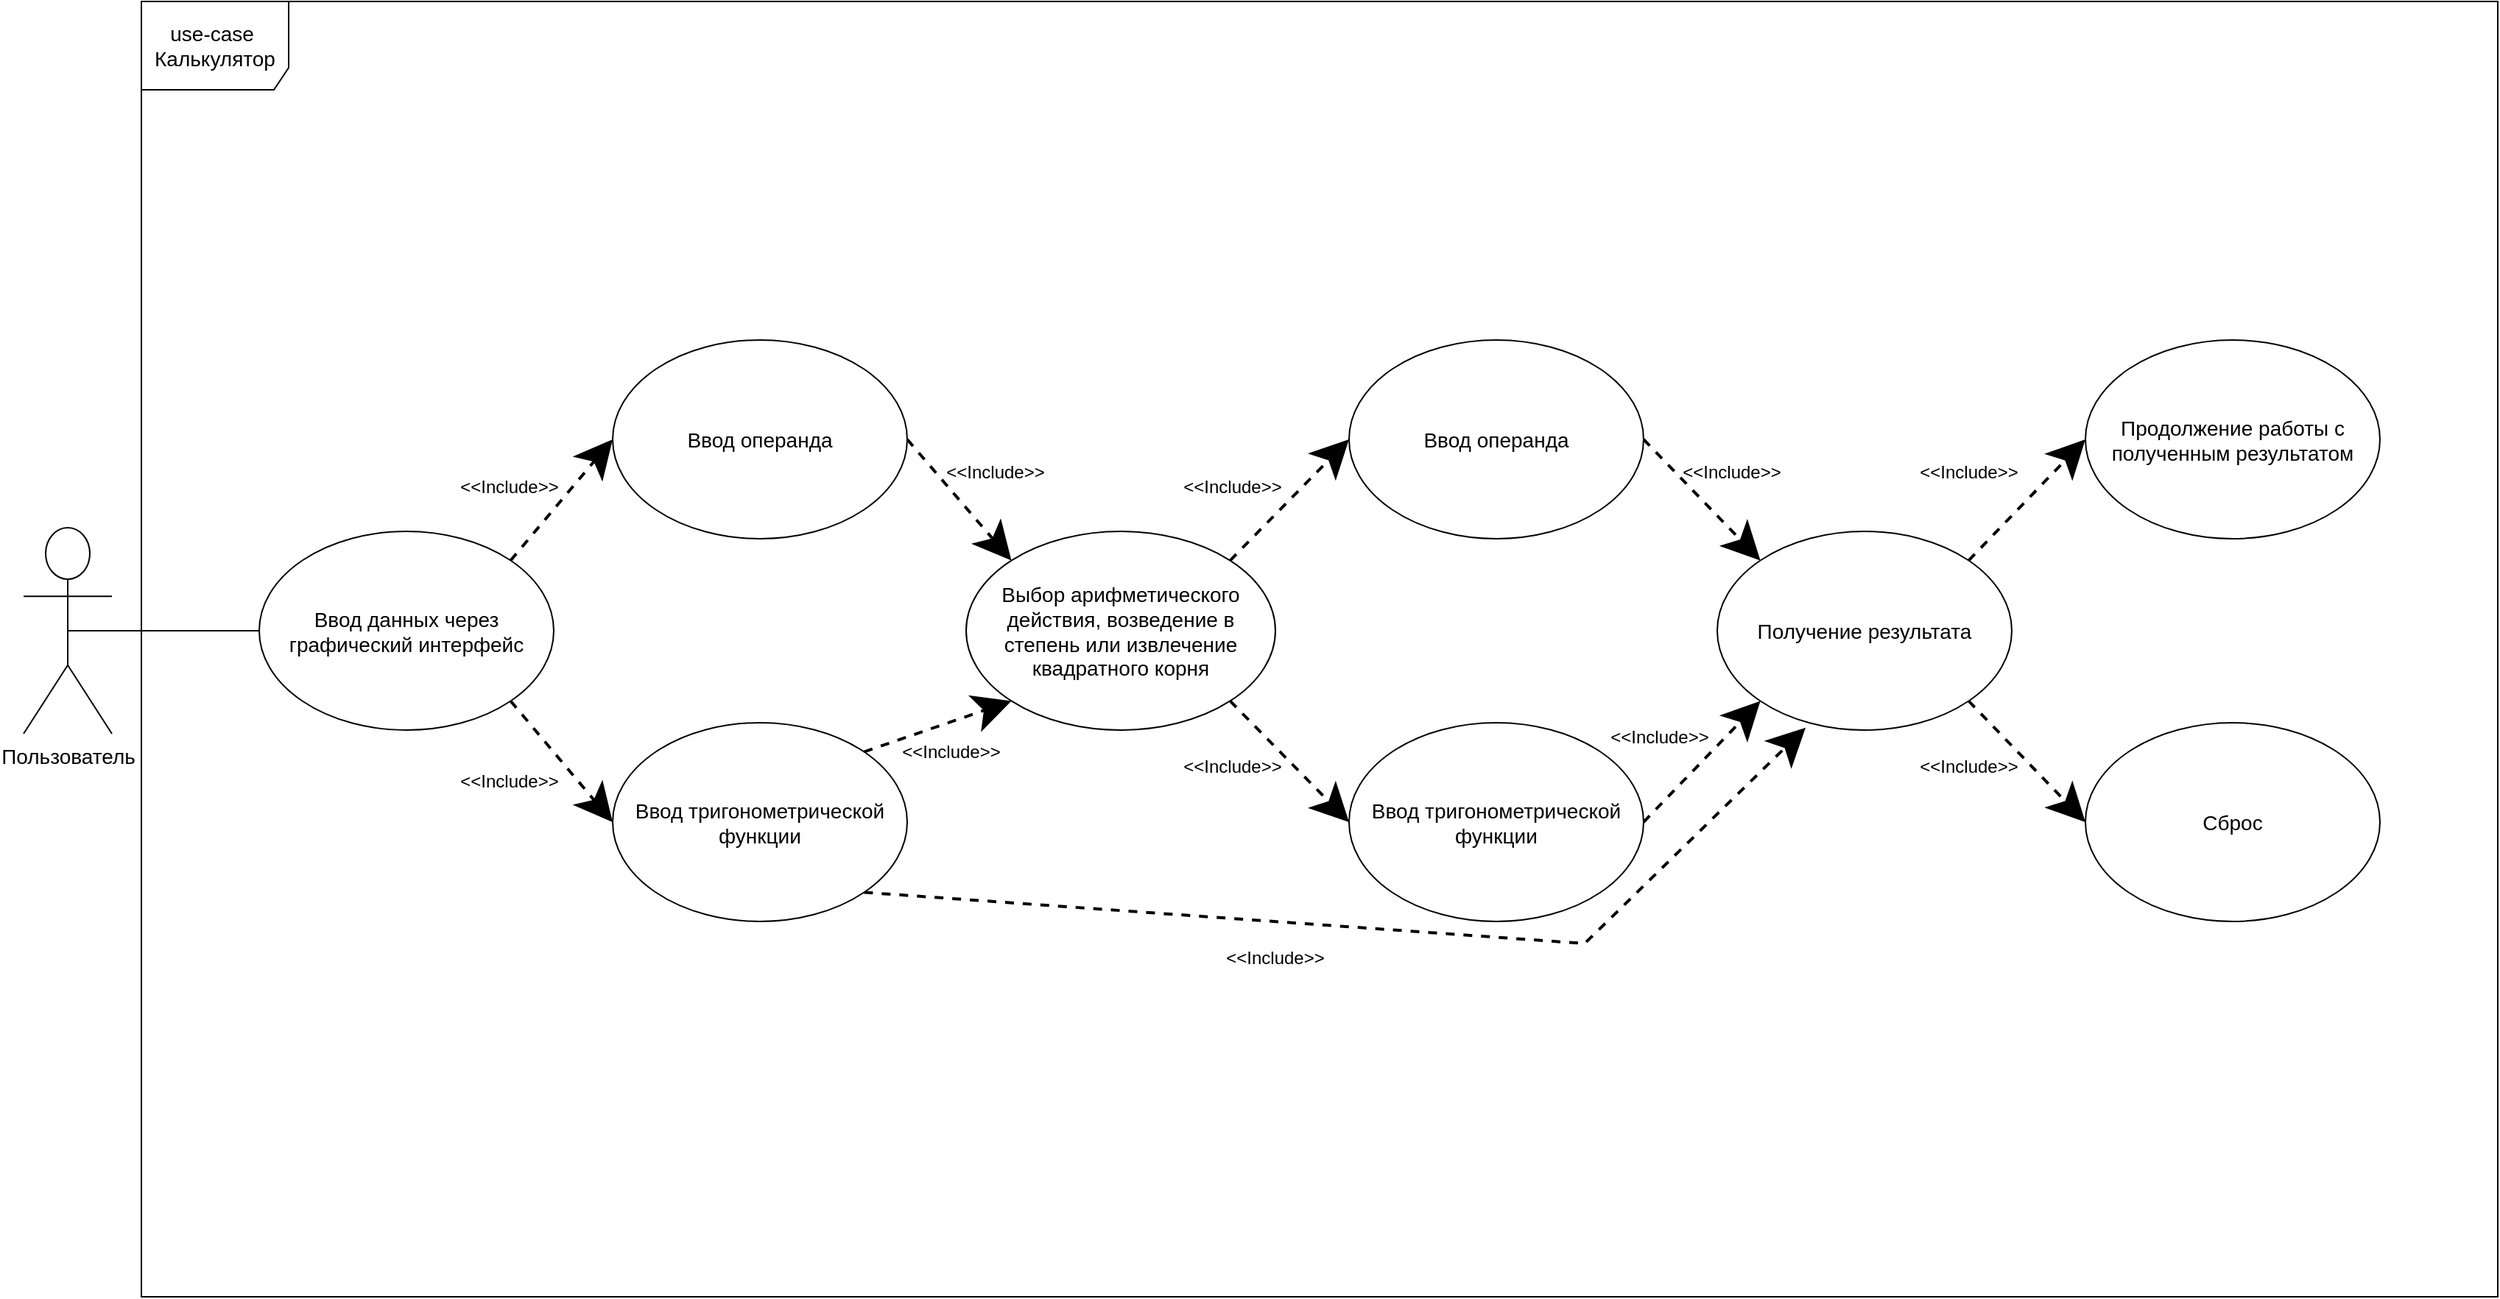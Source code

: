 <mxfile version="14.7.0" type="github">
  <diagram id="Wd_oJn38wZUzVgSo89xS" name="Page-1">
    <mxGraphModel dx="1874" dy="762" grid="1" gridSize="10" guides="1" tooltips="1" connect="1" arrows="1" fold="1" page="1" pageScale="1" pageWidth="2339" pageHeight="3300" math="0" shadow="0">
      <root>
        <mxCell id="0" />
        <mxCell id="1" parent="0" />
        <mxCell id="pzFhs3liKInP-grsurP8-2" value="&lt;font style=&quot;font-size: 14px&quot;&gt;use-case&amp;nbsp;&lt;br&gt;Калькулятор&lt;/font&gt;" style="shape=umlFrame;whiteSpace=wrap;html=1;width=100;height=60;perimeterSpacing=0;shadow=0;" parent="1" vertex="1">
          <mxGeometry x="409" y="350" width="1600" height="880" as="geometry" />
        </mxCell>
        <mxCell id="pzFhs3liKInP-grsurP8-4" value="&lt;font style=&quot;font-size: 14px&quot;&gt;Пользователь&lt;/font&gt;" style="shape=umlActor;verticalLabelPosition=bottom;verticalAlign=top;html=1;" parent="1" vertex="1">
          <mxGeometry x="329" y="707.5" width="60" height="140" as="geometry" />
        </mxCell>
        <mxCell id="pzFhs3liKInP-grsurP8-47" style="edgeStyle=none;rounded=0;jumpStyle=none;jumpSize=21;orthogonalLoop=1;jettySize=auto;html=1;exitX=1;exitY=1;exitDx=0;exitDy=0;entryX=0;entryY=0.5;entryDx=0;entryDy=0;dashed=1;startSize=19;endSize=20;strokeWidth=2;" parent="1" source="pzFhs3liKInP-grsurP8-7" target="pzFhs3liKInP-grsurP8-27" edge="1">
          <mxGeometry relative="1" as="geometry" />
        </mxCell>
        <mxCell id="pzFhs3liKInP-grsurP8-48" style="edgeStyle=none;rounded=0;jumpStyle=none;jumpSize=21;orthogonalLoop=1;jettySize=auto;html=1;exitX=1;exitY=0;exitDx=0;exitDy=0;entryX=0;entryY=0.5;entryDx=0;entryDy=0;dashed=1;startSize=19;endSize=20;strokeWidth=2;" parent="1" source="pzFhs3liKInP-grsurP8-7" target="pzFhs3liKInP-grsurP8-26" edge="1">
          <mxGeometry relative="1" as="geometry" />
        </mxCell>
        <mxCell id="pzFhs3liKInP-grsurP8-7" value="&lt;font style=&quot;font-size: 14px&quot;&gt;Ввод данных через графический интерфейс&lt;/font&gt;" style="ellipse;whiteSpace=wrap;html=1;" parent="1" vertex="1">
          <mxGeometry x="489" y="710" width="200" height="135" as="geometry" />
        </mxCell>
        <mxCell id="pzFhs3liKInP-grsurP8-14" value="" style="endArrow=none;html=1;entryX=0;entryY=0.5;entryDx=0;entryDy=0;exitX=0.5;exitY=0.5;exitDx=0;exitDy=0;exitPerimeter=0;" parent="1" source="pzFhs3liKInP-grsurP8-4" target="pzFhs3liKInP-grsurP8-7" edge="1">
          <mxGeometry width="50" height="50" relative="1" as="geometry">
            <mxPoint x="969" y="730" as="sourcePoint" />
            <mxPoint x="1019" y="680" as="targetPoint" />
          </mxGeometry>
        </mxCell>
        <mxCell id="pzFhs3liKInP-grsurP8-41" style="edgeStyle=none;rounded=0;jumpStyle=none;jumpSize=21;orthogonalLoop=1;jettySize=auto;html=1;exitX=1;exitY=0.5;exitDx=0;exitDy=0;entryX=0;entryY=0;entryDx=0;entryDy=0;dashed=1;startSize=19;endSize=20;strokeWidth=2;" parent="1" source="pzFhs3liKInP-grsurP8-26" target="pzFhs3liKInP-grsurP8-35" edge="1">
          <mxGeometry relative="1" as="geometry" />
        </mxCell>
        <mxCell id="pzFhs3liKInP-grsurP8-26" value="&lt;font style=&quot;font-size: 14px&quot;&gt;Ввод операнда&lt;/font&gt;" style="ellipse;whiteSpace=wrap;html=1;" parent="1" vertex="1">
          <mxGeometry x="729" y="580" width="200" height="135" as="geometry" />
        </mxCell>
        <mxCell id="pzFhs3liKInP-grsurP8-46" style="edgeStyle=none;rounded=0;jumpStyle=none;jumpSize=21;orthogonalLoop=1;jettySize=auto;html=1;exitX=1;exitY=1;exitDx=0;exitDy=0;entryX=0.3;entryY=0.988;entryDx=0;entryDy=0;entryPerimeter=0;dashed=1;startSize=19;endSize=20;strokeWidth=2;" parent="1" source="pzFhs3liKInP-grsurP8-27" target="pzFhs3liKInP-grsurP8-33" edge="1">
          <mxGeometry relative="1" as="geometry">
            <Array as="points">
              <mxPoint x="1389" y="990" />
            </Array>
          </mxGeometry>
        </mxCell>
        <mxCell id="pzFhs3liKInP-grsurP8-51" style="edgeStyle=none;rounded=0;jumpStyle=none;jumpSize=21;orthogonalLoop=1;jettySize=auto;html=1;exitX=1;exitY=0;exitDx=0;exitDy=0;entryX=0;entryY=1;entryDx=0;entryDy=0;dashed=1;startSize=19;endSize=20;strokeWidth=2;" parent="1" source="pzFhs3liKInP-grsurP8-27" target="pzFhs3liKInP-grsurP8-35" edge="1">
          <mxGeometry relative="1" as="geometry" />
        </mxCell>
        <mxCell id="pzFhs3liKInP-grsurP8-27" value="&lt;font style=&quot;font-size: 14px&quot;&gt;Ввод тригонометрической функции&lt;/font&gt;" style="ellipse;whiteSpace=wrap;html=1;" parent="1" vertex="1">
          <mxGeometry x="729" y="840" width="200" height="135" as="geometry" />
        </mxCell>
        <mxCell id="pzFhs3liKInP-grsurP8-29" value="&amp;lt;&amp;lt;Include&amp;gt;&amp;gt;" style="text;html=1;strokeColor=none;fillColor=none;align=center;verticalAlign=middle;whiteSpace=wrap;rounded=0;shadow=0;" parent="1" vertex="1">
          <mxGeometry x="639" y="670" width="40" height="20" as="geometry" />
        </mxCell>
        <mxCell id="pzFhs3liKInP-grsurP8-31" value="&amp;lt;&amp;lt;Include&amp;gt;&amp;gt;" style="text;html=1;strokeColor=none;fillColor=none;align=center;verticalAlign=middle;whiteSpace=wrap;rounded=0;shadow=0;" parent="1" vertex="1">
          <mxGeometry x="639" y="870" width="40" height="20" as="geometry" />
        </mxCell>
        <mxCell id="pzFhs3liKInP-grsurP8-52" style="edgeStyle=none;rounded=0;jumpStyle=none;jumpSize=21;orthogonalLoop=1;jettySize=auto;html=1;exitX=1;exitY=0;exitDx=0;exitDy=0;entryX=0;entryY=0.5;entryDx=0;entryDy=0;dashed=1;startSize=19;endSize=20;strokeWidth=2;" parent="1" source="pzFhs3liKInP-grsurP8-33" target="pzFhs3liKInP-grsurP8-49" edge="1">
          <mxGeometry relative="1" as="geometry" />
        </mxCell>
        <mxCell id="pzFhs3liKInP-grsurP8-53" style="edgeStyle=none;rounded=0;jumpStyle=none;jumpSize=21;orthogonalLoop=1;jettySize=auto;html=1;exitX=1;exitY=1;exitDx=0;exitDy=0;entryX=0;entryY=0.5;entryDx=0;entryDy=0;dashed=1;startSize=19;endSize=20;strokeWidth=2;" parent="1" source="pzFhs3liKInP-grsurP8-33" target="pzFhs3liKInP-grsurP8-50" edge="1">
          <mxGeometry relative="1" as="geometry" />
        </mxCell>
        <mxCell id="pzFhs3liKInP-grsurP8-33" value="&lt;font style=&quot;font-size: 14px&quot;&gt;Получение результата&lt;/font&gt;" style="ellipse;whiteSpace=wrap;html=1;" parent="1" vertex="1">
          <mxGeometry x="1479" y="710" width="200" height="135" as="geometry" />
        </mxCell>
        <mxCell id="pzFhs3liKInP-grsurP8-42" style="edgeStyle=none;rounded=0;jumpStyle=none;jumpSize=21;orthogonalLoop=1;jettySize=auto;html=1;exitX=1;exitY=0;exitDx=0;exitDy=0;entryX=0;entryY=0.5;entryDx=0;entryDy=0;dashed=1;startSize=19;endSize=20;strokeWidth=2;" parent="1" source="pzFhs3liKInP-grsurP8-35" target="pzFhs3liKInP-grsurP8-36" edge="1">
          <mxGeometry relative="1" as="geometry" />
        </mxCell>
        <mxCell id="pzFhs3liKInP-grsurP8-43" style="edgeStyle=none;rounded=0;jumpStyle=none;jumpSize=21;orthogonalLoop=1;jettySize=auto;html=1;exitX=1;exitY=1;exitDx=0;exitDy=0;entryX=0;entryY=0.5;entryDx=0;entryDy=0;dashed=1;startSize=19;endSize=20;strokeWidth=2;" parent="1" source="pzFhs3liKInP-grsurP8-35" target="pzFhs3liKInP-grsurP8-37" edge="1">
          <mxGeometry relative="1" as="geometry" />
        </mxCell>
        <mxCell id="pzFhs3liKInP-grsurP8-35" value="&lt;font style=&quot;font-size: 14px&quot;&gt;Выбор арифметического действия, возведение в степень или извлечение квадратного корня&lt;/font&gt;" style="ellipse;whiteSpace=wrap;html=1;" parent="1" vertex="1">
          <mxGeometry x="969" y="710" width="210" height="135" as="geometry" />
        </mxCell>
        <mxCell id="pzFhs3liKInP-grsurP8-44" style="edgeStyle=none;rounded=0;jumpStyle=none;jumpSize=21;orthogonalLoop=1;jettySize=auto;html=1;exitX=1;exitY=0.5;exitDx=0;exitDy=0;entryX=0;entryY=0;entryDx=0;entryDy=0;dashed=1;startSize=19;endSize=20;strokeWidth=2;" parent="1" source="pzFhs3liKInP-grsurP8-36" target="pzFhs3liKInP-grsurP8-33" edge="1">
          <mxGeometry relative="1" as="geometry" />
        </mxCell>
        <mxCell id="pzFhs3liKInP-grsurP8-36" value="&lt;font style=&quot;font-size: 14px&quot;&gt;Ввод операнда&lt;/font&gt;" style="ellipse;whiteSpace=wrap;html=1;" parent="1" vertex="1">
          <mxGeometry x="1229" y="580" width="200" height="135" as="geometry" />
        </mxCell>
        <mxCell id="pzFhs3liKInP-grsurP8-45" style="edgeStyle=none;rounded=0;jumpStyle=none;jumpSize=21;orthogonalLoop=1;jettySize=auto;html=1;exitX=1;exitY=0.5;exitDx=0;exitDy=0;entryX=0;entryY=1;entryDx=0;entryDy=0;dashed=1;startSize=19;endSize=20;strokeWidth=2;" parent="1" source="pzFhs3liKInP-grsurP8-37" target="pzFhs3liKInP-grsurP8-33" edge="1">
          <mxGeometry relative="1" as="geometry" />
        </mxCell>
        <mxCell id="pzFhs3liKInP-grsurP8-37" value="&lt;font style=&quot;font-size: 14px&quot;&gt;Ввод тригонометрической функции&lt;/font&gt;" style="ellipse;whiteSpace=wrap;html=1;" parent="1" vertex="1">
          <mxGeometry x="1229" y="840" width="200" height="135" as="geometry" />
        </mxCell>
        <mxCell id="pzFhs3liKInP-grsurP8-49" value="&lt;font style=&quot;font-size: 14px&quot;&gt;Продолжение работы с полученным результатом&lt;/font&gt;" style="ellipse;whiteSpace=wrap;html=1;" parent="1" vertex="1">
          <mxGeometry x="1729" y="580" width="200" height="135" as="geometry" />
        </mxCell>
        <mxCell id="pzFhs3liKInP-grsurP8-50" value="&lt;font style=&quot;font-size: 14px&quot;&gt;Сброс&lt;/font&gt;" style="ellipse;whiteSpace=wrap;html=1;" parent="1" vertex="1">
          <mxGeometry x="1729" y="840" width="200" height="135" as="geometry" />
        </mxCell>
        <mxCell id="pzFhs3liKInP-grsurP8-54" value="&amp;lt;&amp;lt;Include&amp;gt;&amp;gt;" style="text;html=1;strokeColor=none;fillColor=none;align=center;verticalAlign=middle;whiteSpace=wrap;rounded=0;shadow=0;" parent="1" vertex="1">
          <mxGeometry x="969" y="660" width="40" height="20" as="geometry" />
        </mxCell>
        <mxCell id="pzFhs3liKInP-grsurP8-55" value="&amp;lt;&amp;lt;Include&amp;gt;&amp;gt;" style="text;html=1;strokeColor=none;fillColor=none;align=center;verticalAlign=middle;whiteSpace=wrap;rounded=0;shadow=0;" parent="1" vertex="1">
          <mxGeometry x="939" y="850" width="40" height="20" as="geometry" />
        </mxCell>
        <mxCell id="pzFhs3liKInP-grsurP8-58" value="&amp;lt;&amp;lt;Include&amp;gt;&amp;gt;" style="text;html=1;strokeColor=none;fillColor=none;align=center;verticalAlign=middle;whiteSpace=wrap;rounded=0;shadow=0;" parent="1" vertex="1">
          <mxGeometry x="1130" y="670" width="40" height="20" as="geometry" />
        </mxCell>
        <mxCell id="pzFhs3liKInP-grsurP8-59" value="&amp;lt;&amp;lt;Include&amp;gt;&amp;gt;" style="text;html=1;strokeColor=none;fillColor=none;align=center;verticalAlign=middle;whiteSpace=wrap;rounded=0;shadow=0;" parent="1" vertex="1">
          <mxGeometry x="1130" y="860" width="40" height="20" as="geometry" />
        </mxCell>
        <mxCell id="pzFhs3liKInP-grsurP8-60" value="&amp;lt;&amp;lt;Include&amp;gt;&amp;gt;" style="text;html=1;strokeColor=none;fillColor=none;align=center;verticalAlign=middle;whiteSpace=wrap;rounded=0;shadow=0;" parent="1" vertex="1">
          <mxGeometry x="1469" y="660" width="40" height="20" as="geometry" />
        </mxCell>
        <mxCell id="pzFhs3liKInP-grsurP8-61" value="&amp;lt;&amp;lt;Include&amp;gt;&amp;gt;" style="text;html=1;strokeColor=none;fillColor=none;align=center;verticalAlign=middle;whiteSpace=wrap;rounded=0;shadow=0;" parent="1" vertex="1">
          <mxGeometry x="1420" y="840" width="40" height="20" as="geometry" />
        </mxCell>
        <mxCell id="pzFhs3liKInP-grsurP8-62" value="&amp;lt;&amp;lt;Include&amp;gt;&amp;gt;" style="text;html=1;strokeColor=none;fillColor=none;align=center;verticalAlign=middle;whiteSpace=wrap;rounded=0;shadow=0;" parent="1" vertex="1">
          <mxGeometry x="1159" y="990" width="40" height="20" as="geometry" />
        </mxCell>
        <mxCell id="pzFhs3liKInP-grsurP8-63" value="&amp;lt;&amp;lt;Include&amp;gt;&amp;gt;" style="text;html=1;strokeColor=none;fillColor=none;align=center;verticalAlign=middle;whiteSpace=wrap;rounded=0;shadow=0;" parent="1" vertex="1">
          <mxGeometry x="1630" y="660" width="40" height="20" as="geometry" />
        </mxCell>
        <mxCell id="pzFhs3liKInP-grsurP8-64" value="&amp;lt;&amp;lt;Include&amp;gt;&amp;gt;" style="text;html=1;strokeColor=none;fillColor=none;align=center;verticalAlign=middle;whiteSpace=wrap;rounded=0;shadow=0;" parent="1" vertex="1">
          <mxGeometry x="1630" y="860" width="40" height="20" as="geometry" />
        </mxCell>
      </root>
    </mxGraphModel>
  </diagram>
</mxfile>
